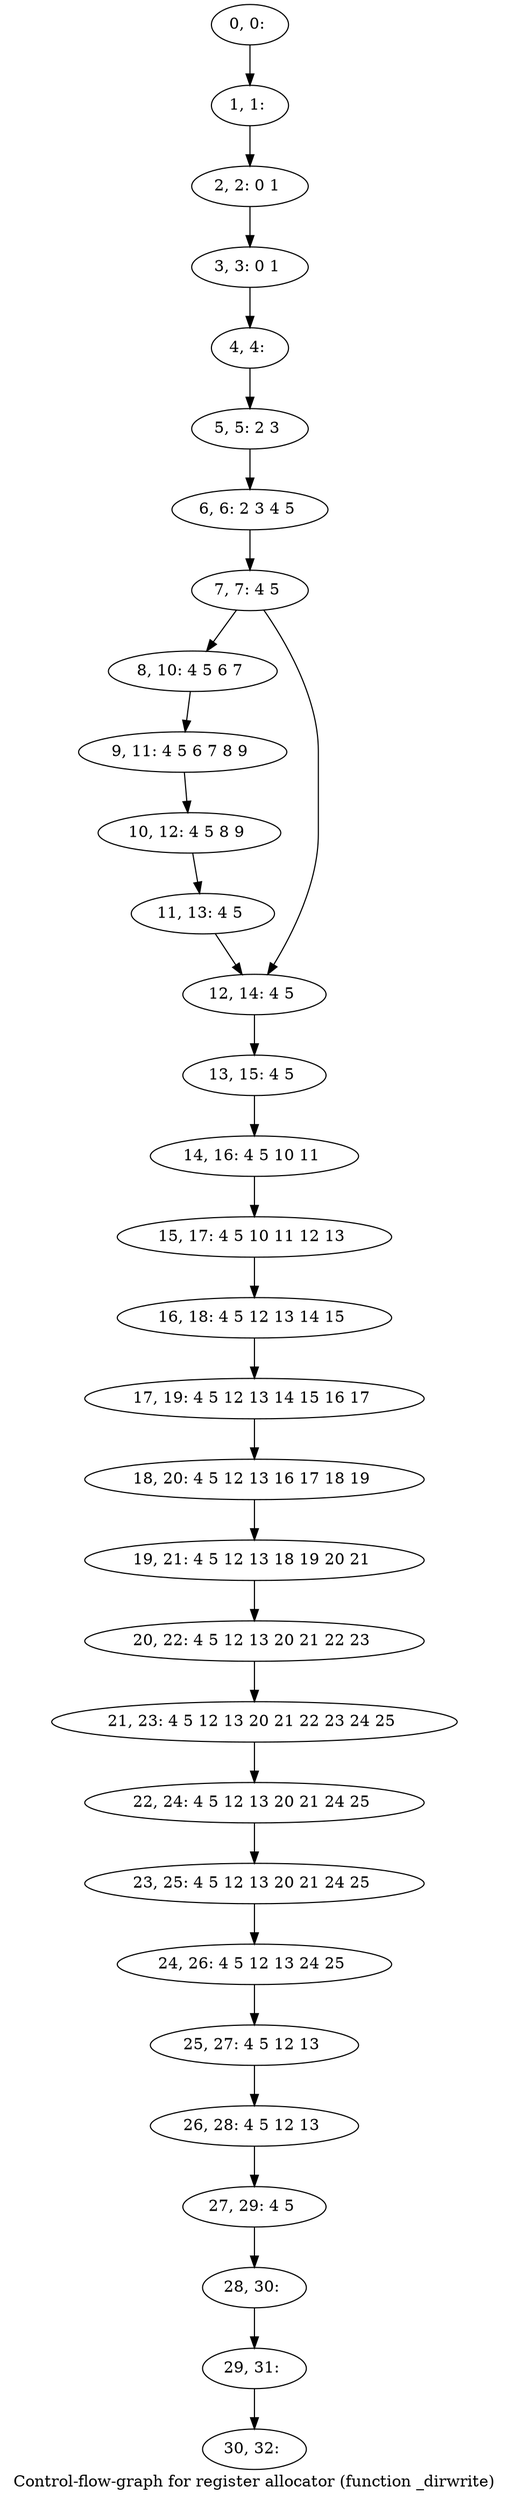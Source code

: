 digraph G {
graph [label="Control-flow-graph for register allocator (function _dirwrite)"]
0[label="0, 0: "];
1[label="1, 1: "];
2[label="2, 2: 0 1 "];
3[label="3, 3: 0 1 "];
4[label="4, 4: "];
5[label="5, 5: 2 3 "];
6[label="6, 6: 2 3 4 5 "];
7[label="7, 7: 4 5 "];
8[label="8, 10: 4 5 6 7 "];
9[label="9, 11: 4 5 6 7 8 9 "];
10[label="10, 12: 4 5 8 9 "];
11[label="11, 13: 4 5 "];
12[label="12, 14: 4 5 "];
13[label="13, 15: 4 5 "];
14[label="14, 16: 4 5 10 11 "];
15[label="15, 17: 4 5 10 11 12 13 "];
16[label="16, 18: 4 5 12 13 14 15 "];
17[label="17, 19: 4 5 12 13 14 15 16 17 "];
18[label="18, 20: 4 5 12 13 16 17 18 19 "];
19[label="19, 21: 4 5 12 13 18 19 20 21 "];
20[label="20, 22: 4 5 12 13 20 21 22 23 "];
21[label="21, 23: 4 5 12 13 20 21 22 23 24 25 "];
22[label="22, 24: 4 5 12 13 20 21 24 25 "];
23[label="23, 25: 4 5 12 13 20 21 24 25 "];
24[label="24, 26: 4 5 12 13 24 25 "];
25[label="25, 27: 4 5 12 13 "];
26[label="26, 28: 4 5 12 13 "];
27[label="27, 29: 4 5 "];
28[label="28, 30: "];
29[label="29, 31: "];
30[label="30, 32: "];
0->1 ;
1->2 ;
2->3 ;
3->4 ;
4->5 ;
5->6 ;
6->7 ;
7->8 ;
7->12 ;
8->9 ;
9->10 ;
10->11 ;
11->12 ;
12->13 ;
13->14 ;
14->15 ;
15->16 ;
16->17 ;
17->18 ;
18->19 ;
19->20 ;
20->21 ;
21->22 ;
22->23 ;
23->24 ;
24->25 ;
25->26 ;
26->27 ;
27->28 ;
28->29 ;
29->30 ;
}
